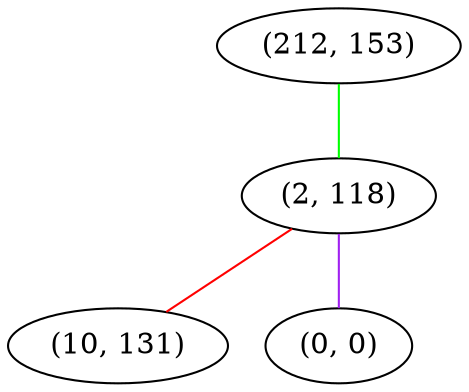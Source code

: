 graph "" {
"(212, 153)";
"(2, 118)";
"(10, 131)";
"(0, 0)";
"(212, 153)" -- "(2, 118)"  [color=green, key=0, weight=2];
"(2, 118)" -- "(0, 0)"  [color=purple, key=0, weight=4];
"(2, 118)" -- "(10, 131)"  [color=red, key=0, weight=1];
}
